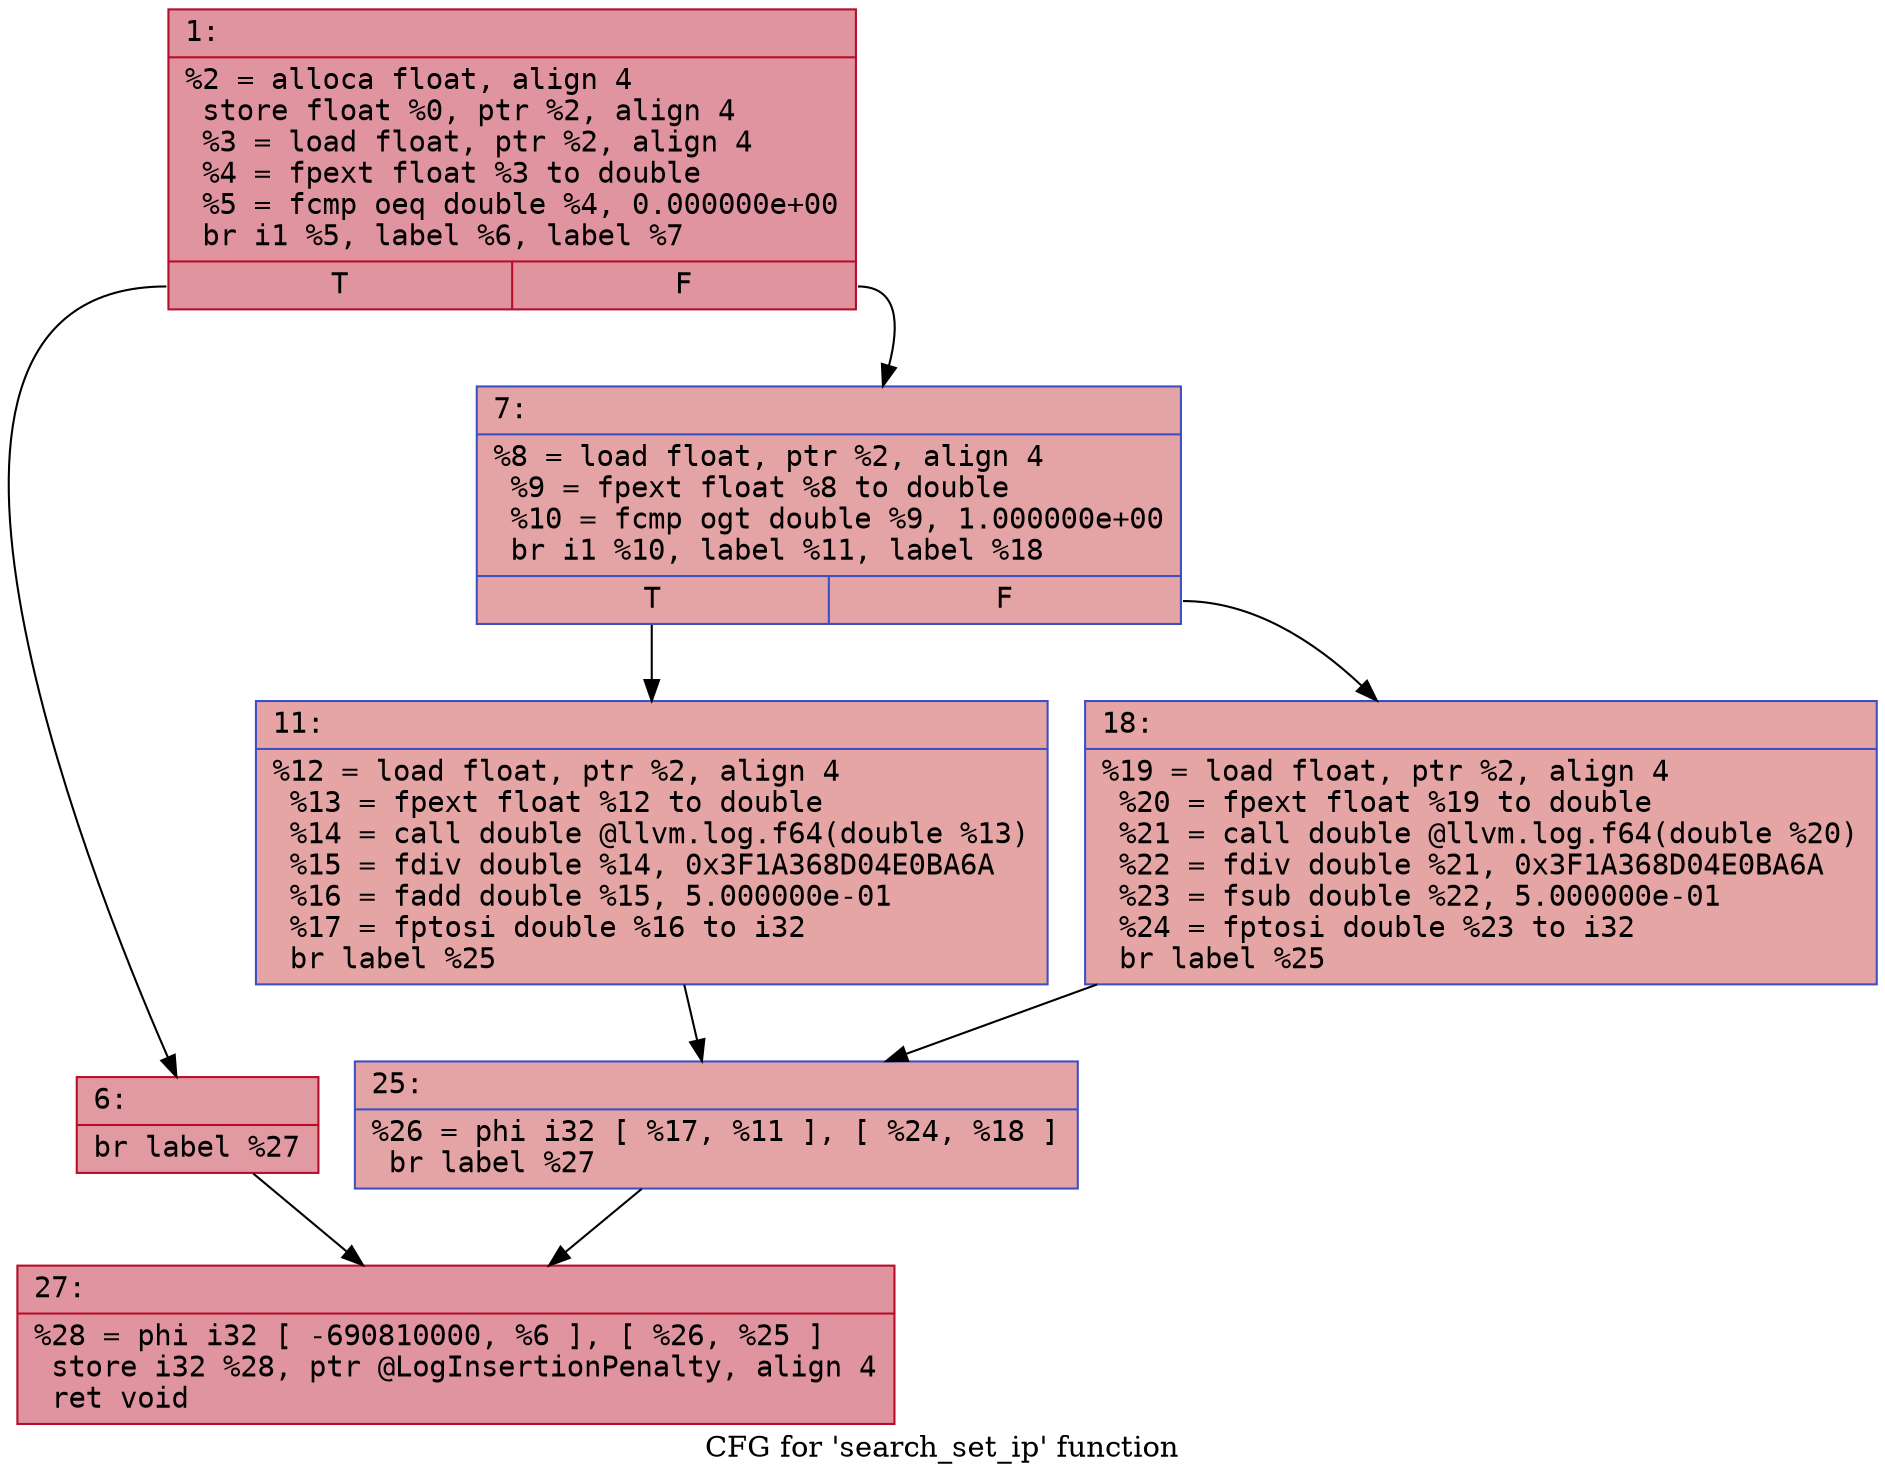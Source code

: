 digraph "CFG for 'search_set_ip' function" {
	label="CFG for 'search_set_ip' function";

	Node0x600002005950 [shape=record,color="#b70d28ff", style=filled, fillcolor="#b70d2870" fontname="Courier",label="{1:\l|  %2 = alloca float, align 4\l  store float %0, ptr %2, align 4\l  %3 = load float, ptr %2, align 4\l  %4 = fpext float %3 to double\l  %5 = fcmp oeq double %4, 0.000000e+00\l  br i1 %5, label %6, label %7\l|{<s0>T|<s1>F}}"];
	Node0x600002005950:s0 -> Node0x6000020059a0[tooltip="1 -> 6\nProbability 62.50%" ];
	Node0x600002005950:s1 -> Node0x6000020059f0[tooltip="1 -> 7\nProbability 37.50%" ];
	Node0x6000020059a0 [shape=record,color="#b70d28ff", style=filled, fillcolor="#bb1b2c70" fontname="Courier",label="{6:\l|  br label %27\l}"];
	Node0x6000020059a0 -> Node0x600002005b30[tooltip="6 -> 27\nProbability 100.00%" ];
	Node0x6000020059f0 [shape=record,color="#3d50c3ff", style=filled, fillcolor="#c32e3170" fontname="Courier",label="{7:\l|  %8 = load float, ptr %2, align 4\l  %9 = fpext float %8 to double\l  %10 = fcmp ogt double %9, 1.000000e+00\l  br i1 %10, label %11, label %18\l|{<s0>T|<s1>F}}"];
	Node0x6000020059f0:s0 -> Node0x600002005a40[tooltip="7 -> 11\nProbability 50.00%" ];
	Node0x6000020059f0:s1 -> Node0x600002005a90[tooltip="7 -> 18\nProbability 50.00%" ];
	Node0x600002005a40 [shape=record,color="#3d50c3ff", style=filled, fillcolor="#c5333470" fontname="Courier",label="{11:\l|  %12 = load float, ptr %2, align 4\l  %13 = fpext float %12 to double\l  %14 = call double @llvm.log.f64(double %13)\l  %15 = fdiv double %14, 0x3F1A368D04E0BA6A\l  %16 = fadd double %15, 5.000000e-01\l  %17 = fptosi double %16 to i32\l  br label %25\l}"];
	Node0x600002005a40 -> Node0x600002005ae0[tooltip="11 -> 25\nProbability 100.00%" ];
	Node0x600002005a90 [shape=record,color="#3d50c3ff", style=filled, fillcolor="#c5333470" fontname="Courier",label="{18:\l|  %19 = load float, ptr %2, align 4\l  %20 = fpext float %19 to double\l  %21 = call double @llvm.log.f64(double %20)\l  %22 = fdiv double %21, 0x3F1A368D04E0BA6A\l  %23 = fsub double %22, 5.000000e-01\l  %24 = fptosi double %23 to i32\l  br label %25\l}"];
	Node0x600002005a90 -> Node0x600002005ae0[tooltip="18 -> 25\nProbability 100.00%" ];
	Node0x600002005ae0 [shape=record,color="#3d50c3ff", style=filled, fillcolor="#c32e3170" fontname="Courier",label="{25:\l|  %26 = phi i32 [ %17, %11 ], [ %24, %18 ]\l  br label %27\l}"];
	Node0x600002005ae0 -> Node0x600002005b30[tooltip="25 -> 27\nProbability 100.00%" ];
	Node0x600002005b30 [shape=record,color="#b70d28ff", style=filled, fillcolor="#b70d2870" fontname="Courier",label="{27:\l|  %28 = phi i32 [ -690810000, %6 ], [ %26, %25 ]\l  store i32 %28, ptr @LogInsertionPenalty, align 4\l  ret void\l}"];
}

